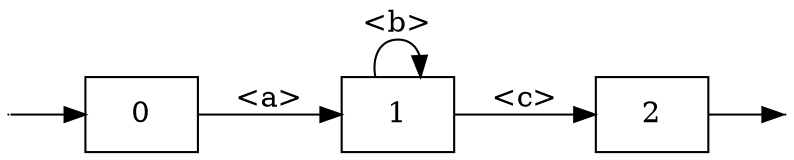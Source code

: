digraph
{
  vcsn_context = "lao_ratexpset<lal_char(abc)_b>"
  rankdir = LR
  {
    node [shape = point, width = 0]
    I0
    F2
  }
  {
    node [shape = circle]
    0 [label = "0", shape = box]
    1 [label = "1", shape = box]
    2 [label = "2", shape = box]
  }
  I0 -> 0
  0 -> 1 [label = "<a>"]
  1 -> 1 [label = "<b>"]
  1 -> 2 [label = "<c>"]
  2 -> F2
}
